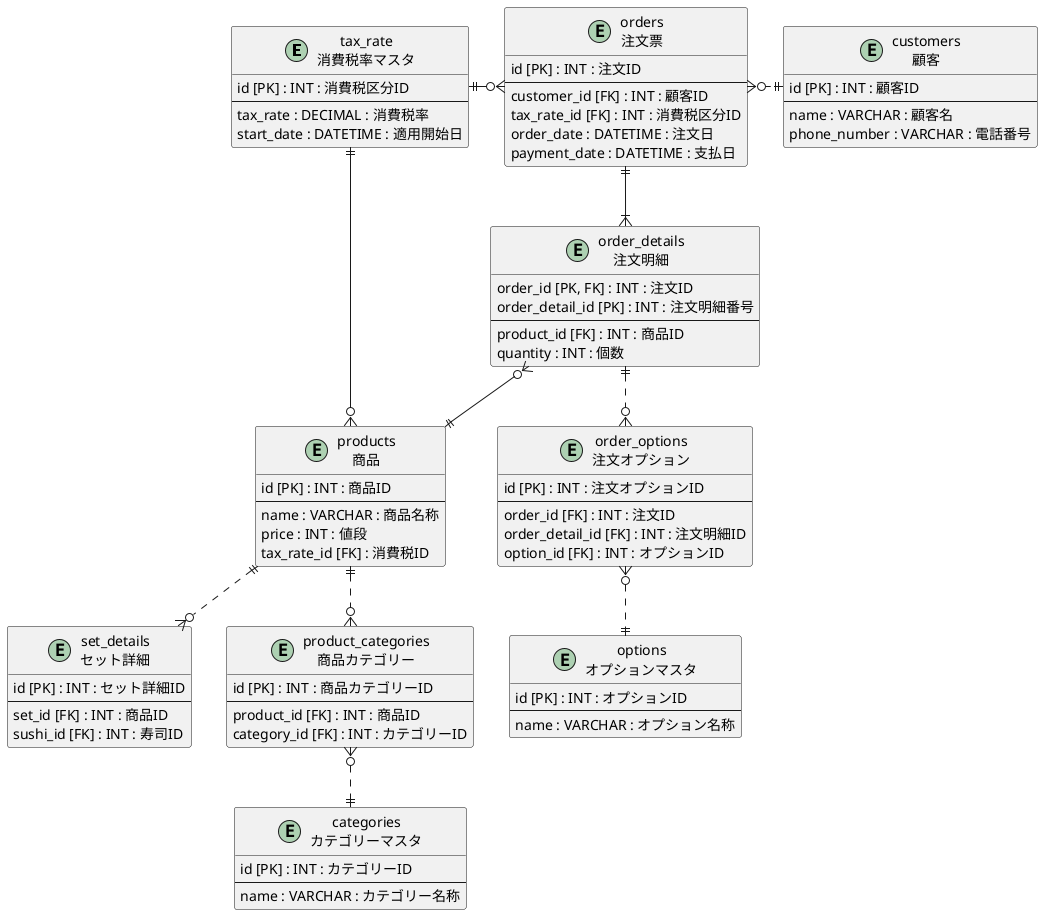 @startuml dbModeling1
    ' Entity "menues\nメニュー" as menues {
    '     id [PK] : INT : メニューID
    '     item_id [PK, FK] : INT : 商品ID(寿司ID or セットID)
    '     --
    '     price : INT : 値段
    '     tax_rate_id [FK] : INT : 消費税ID
    ' }

    ' Entity "sushi_menues\n寿司メニュー" as sushi_menues {
    '     id [PK] : INT : 寿司ID
    '     --
    '     name : VARCHAR : 寿司名称
    ' }

    ' Entity "set_menues\nセットメニュー" as set_menues {
    '     id [PK] : INT : セットID
    '     --
    '     name : VARCHAR : セット名称
    '     set_detail_id [FK] : INT : セット詳細ID
    ' }

    ' Entity "set_details\nセットメニュー詳細" as set_details {
    '     id [PK] : INT : セット詳細ID
    '     sushi_menu_id [PK, FK] : INT : 寿司ID
    ' }

    Entity "tax_rate\n消費税率マスタ" as tax_rate{
        id [PK] : INT : 消費税区分ID
        --
        tax_rate : DECIMAL : 消費税率
        start_date : DATETIME : 適用開始日
    }

    Entity "customers\n顧客" as customers {
        id [PK] : INT : 顧客ID
        --
        name : VARCHAR : 顧客名
        phone_number : VARCHAR : 電話番号
    }

    Entity "orders\n注文票" as orders {
        id [PK] : INT : 注文ID
        --
        customer_id [FK] : INT : 顧客ID
        tax_rate_id [FK] : INT : 消費税区分ID 
        order_date : DATETIME : 注文日
        payment_date : DATETIME : 支払日
    }

    Entity "order_details\n注文明細" as order_details {
        order_id [PK, FK] : INT : 注文ID 
        order_detail_id [PK] : INT : 注文明細番号 
        --
        product_id [FK] : INT : 商品ID
        quantity : INT : 個数
        ' option_id [FK] : INT : オプションID
    }

    Entity "order_options\n注文オプション" as options {
        id [PK] : INT : 注文オプションID
        --
        order_id [FK] : INT : 注文ID
        order_detail_id [FK] : INT : 注文明細ID
        option_id [FK] : INT : オプションID
    }

    Entity "options\nオプションマスタ" as om{
        id [PK] : INT : オプションID
        --
        name : VARCHAR : オプション名称
    }

    ' Entity "condiments\n薬味" as condiments{
    '     id [PK] : INT : 薬味ID
    '     --
    '     condiment_detail_id : INT : 薬味詳細ID
    '     name : VARCHAR : 薬味名称
    ' }

    ' Entity "rice_option\nシャリ" as rice{
    '     id [PK] : INT : シャリID
    '     --
    '     size : VARCHAR : サイズ
    ' }

    Entity "products\n商品" as p{
        id [PK] : INT : 商品ID
        --
        name : VARCHAR : 商品名称
        price : INT : 値段
        tax_rate_id [FK] : 消費税ID
    }

    Entity "set_details\nセット詳細" as s_d{
        id [PK] : INT : セット詳細ID
        --
        set_id [FK] : INT : 商品ID
        sushi_id [FK] : INT : 寿司ID
    }

    Entity "categories\nカテゴリーマスタ" as c {
        id [PK] : INT : カテゴリーID
        --
        name : VARCHAR : カテゴリー名称
    }

    Entity "product_categories\n商品カテゴリー" as pc {
        id [PK] : INT : 商品カテゴリーID
        --
        product_id [FK] : INT : 商品ID
        category_id [FK] : INT : カテゴリーID
    }

    orders }o..r..|| customers
    orders ||-d-|{ order_details
    orders }o-l-|| tax_rate
    order_details }o--|| p
    tax_rate ||--o{ p
    p ||..o{ pc
    pc }o..|| c
    p ||..o{ s_d
    order_details ||..o{ options
    options }o..|| om
    ' order_details  ||--|| menues
    ' menues ||--o| sushi_menues
    ' menues ||--o| set_menues
    ' set_menues ||--o{ set_details
    ' set_details ||--|| sushi_menues
    ' tax_rate ||--|| menues
    ' order_details ||-r-o| options
    ' options |o--o{ condiments
    ' options |o--o| rice

    
    ' * 主キー
    ' + 外部キー
    ' カラム名 : 型 : 説明

    ' 1対０また1
    ' A ||--o| B
    ' 1対1
    ' A ||--|| B
    ' 1対0以上
    ' A ||--o{ B
    ' 1対1以上
    ' A ||--|{ B

@enduml
